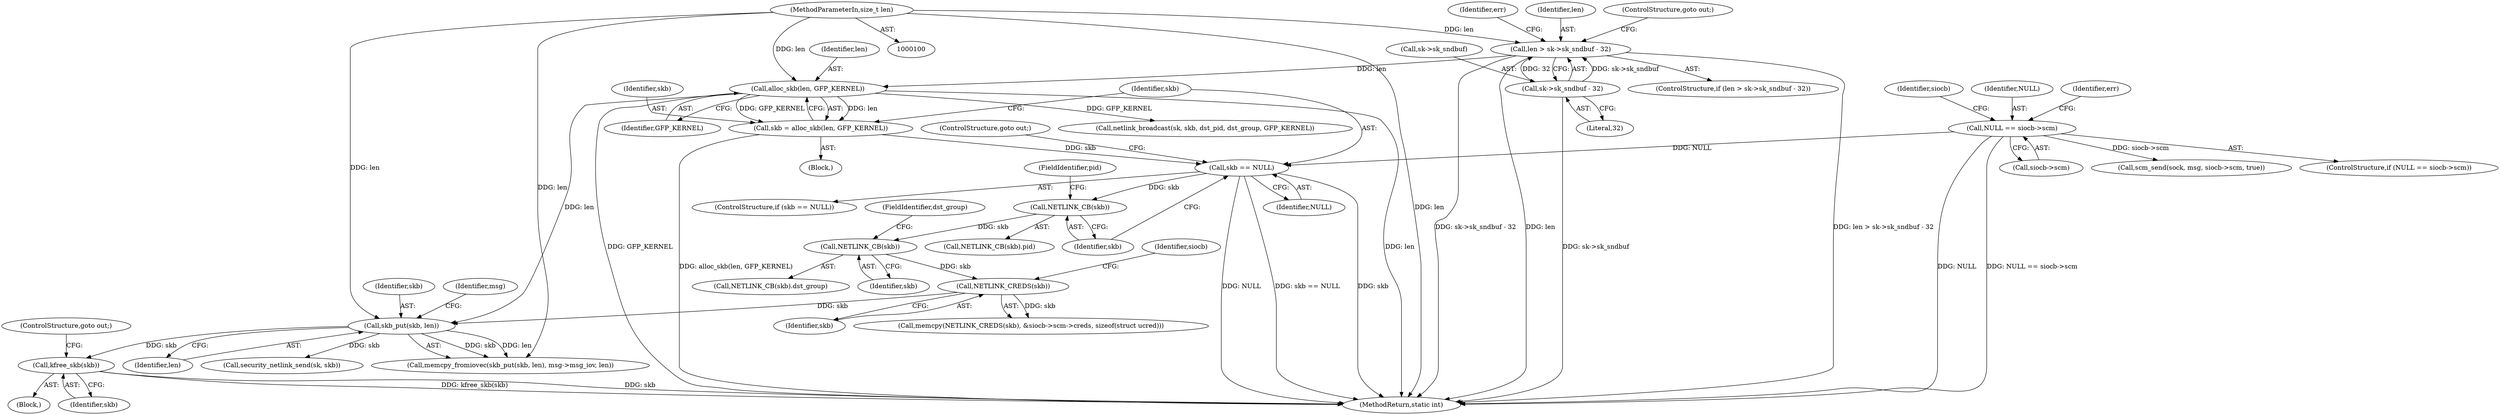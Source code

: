 digraph "0_linux_20e1db19db5d6b9e4e83021595eab0dc8f107bef_0@pointer" {
"1000301" [label="(Call,kfree_skb(skb))"];
"1000293" [label="(Call,skb_put(skb, len))"];
"1000277" [label="(Call,NETLINK_CREDS(skb))"];
"1000272" [label="(Call,NETLINK_CB(skb))"];
"1000264" [label="(Call,NETLINK_CB(skb))"];
"1000258" [label="(Call,skb == NULL)"];
"1000252" [label="(Call,skb = alloc_skb(len, GFP_KERNEL))"];
"1000254" [label="(Call,alloc_skb(len, GFP_KERNEL))"];
"1000240" [label="(Call,len > sk->sk_sndbuf - 32)"];
"1000104" [label="(MethodParameterIn,size_t len)"];
"1000242" [label="(Call,sk->sk_sndbuf - 32)"];
"1000143" [label="(Call,NULL == siocb->scm)"];
"1000278" [label="(Identifier,skb)"];
"1000297" [label="(Identifier,msg)"];
"1000323" [label="(Call,netlink_broadcast(sk, skb, dst_pid, dst_group, GFP_KERNEL))"];
"1000347" [label="(MethodReturn,static int)"];
"1000260" [label="(Identifier,NULL)"];
"1000272" [label="(Call,NETLINK_CB(skb))"];
"1000263" [label="(Call,NETLINK_CB(skb).pid)"];
"1000256" [label="(Identifier,GFP_KERNEL)"];
"1000243" [label="(Call,sk->sk_sndbuf)"];
"1000155" [label="(Identifier,err)"];
"1000104" [label="(MethodParameterIn,size_t len)"];
"1000145" [label="(Call,siocb->scm)"];
"1000156" [label="(Call,scm_send(sock, msg, siocb->scm, true))"];
"1000255" [label="(Identifier,len)"];
"1000292" [label="(Call,memcpy_fromiovec(skb_put(skb, len), msg->msg_iov, len))"];
"1000246" [label="(Literal,32)"];
"1000294" [label="(Identifier,skb)"];
"1000264" [label="(Call,NETLINK_CB(skb))"];
"1000265" [label="(Identifier,skb)"];
"1000295" [label="(Identifier,len)"];
"1000259" [label="(Identifier,skb)"];
"1000257" [label="(ControlStructure,if (skb == NULL))"];
"1000261" [label="(ControlStructure,goto out;)"];
"1000258" [label="(Call,skb == NULL)"];
"1000302" [label="(Identifier,skb)"];
"1000276" [label="(Call,memcpy(NETLINK_CREDS(skb), &siocb->scm->creds, sizeof(struct ucred)))"];
"1000301" [label="(Call,kfree_skb(skb))"];
"1000303" [label="(ControlStructure,goto out;)"];
"1000293" [label="(Call,skb_put(skb, len))"];
"1000306" [label="(Call,security_netlink_send(sk, skb))"];
"1000105" [label="(Block,)"];
"1000273" [label="(Identifier,skb)"];
"1000241" [label="(Identifier,len)"];
"1000240" [label="(Call,len > sk->sk_sndbuf - 32)"];
"1000253" [label="(Identifier,skb)"];
"1000242" [label="(Call,sk->sk_sndbuf - 32)"];
"1000266" [label="(FieldIdentifier,pid)"];
"1000277" [label="(Call,NETLINK_CREDS(skb))"];
"1000142" [label="(ControlStructure,if (NULL == siocb->scm))"];
"1000300" [label="(Block,)"];
"1000143" [label="(Call,NULL == siocb->scm)"];
"1000247" [label="(ControlStructure,goto out;)"];
"1000249" [label="(Identifier,err)"];
"1000271" [label="(Call,NETLINK_CB(skb).dst_group)"];
"1000239" [label="(ControlStructure,if (len > sk->sk_sndbuf - 32))"];
"1000150" [label="(Identifier,siocb)"];
"1000252" [label="(Call,skb = alloc_skb(len, GFP_KERNEL))"];
"1000254" [label="(Call,alloc_skb(len, GFP_KERNEL))"];
"1000274" [label="(FieldIdentifier,dst_group)"];
"1000144" [label="(Identifier,NULL)"];
"1000282" [label="(Identifier,siocb)"];
"1000301" -> "1000300"  [label="AST: "];
"1000301" -> "1000302"  [label="CFG: "];
"1000302" -> "1000301"  [label="AST: "];
"1000303" -> "1000301"  [label="CFG: "];
"1000301" -> "1000347"  [label="DDG: kfree_skb(skb)"];
"1000301" -> "1000347"  [label="DDG: skb"];
"1000293" -> "1000301"  [label="DDG: skb"];
"1000293" -> "1000292"  [label="AST: "];
"1000293" -> "1000295"  [label="CFG: "];
"1000294" -> "1000293"  [label="AST: "];
"1000295" -> "1000293"  [label="AST: "];
"1000297" -> "1000293"  [label="CFG: "];
"1000293" -> "1000292"  [label="DDG: skb"];
"1000293" -> "1000292"  [label="DDG: len"];
"1000277" -> "1000293"  [label="DDG: skb"];
"1000254" -> "1000293"  [label="DDG: len"];
"1000104" -> "1000293"  [label="DDG: len"];
"1000293" -> "1000306"  [label="DDG: skb"];
"1000277" -> "1000276"  [label="AST: "];
"1000277" -> "1000278"  [label="CFG: "];
"1000278" -> "1000277"  [label="AST: "];
"1000282" -> "1000277"  [label="CFG: "];
"1000277" -> "1000276"  [label="DDG: skb"];
"1000272" -> "1000277"  [label="DDG: skb"];
"1000272" -> "1000271"  [label="AST: "];
"1000272" -> "1000273"  [label="CFG: "];
"1000273" -> "1000272"  [label="AST: "];
"1000274" -> "1000272"  [label="CFG: "];
"1000264" -> "1000272"  [label="DDG: skb"];
"1000264" -> "1000263"  [label="AST: "];
"1000264" -> "1000265"  [label="CFG: "];
"1000265" -> "1000264"  [label="AST: "];
"1000266" -> "1000264"  [label="CFG: "];
"1000258" -> "1000264"  [label="DDG: skb"];
"1000258" -> "1000257"  [label="AST: "];
"1000258" -> "1000260"  [label="CFG: "];
"1000259" -> "1000258"  [label="AST: "];
"1000260" -> "1000258"  [label="AST: "];
"1000261" -> "1000258"  [label="CFG: "];
"1000265" -> "1000258"  [label="CFG: "];
"1000258" -> "1000347"  [label="DDG: skb"];
"1000258" -> "1000347"  [label="DDG: NULL"];
"1000258" -> "1000347"  [label="DDG: skb == NULL"];
"1000252" -> "1000258"  [label="DDG: skb"];
"1000143" -> "1000258"  [label="DDG: NULL"];
"1000252" -> "1000105"  [label="AST: "];
"1000252" -> "1000254"  [label="CFG: "];
"1000253" -> "1000252"  [label="AST: "];
"1000254" -> "1000252"  [label="AST: "];
"1000259" -> "1000252"  [label="CFG: "];
"1000252" -> "1000347"  [label="DDG: alloc_skb(len, GFP_KERNEL)"];
"1000254" -> "1000252"  [label="DDG: len"];
"1000254" -> "1000252"  [label="DDG: GFP_KERNEL"];
"1000254" -> "1000256"  [label="CFG: "];
"1000255" -> "1000254"  [label="AST: "];
"1000256" -> "1000254"  [label="AST: "];
"1000254" -> "1000347"  [label="DDG: len"];
"1000254" -> "1000347"  [label="DDG: GFP_KERNEL"];
"1000240" -> "1000254"  [label="DDG: len"];
"1000104" -> "1000254"  [label="DDG: len"];
"1000254" -> "1000323"  [label="DDG: GFP_KERNEL"];
"1000240" -> "1000239"  [label="AST: "];
"1000240" -> "1000242"  [label="CFG: "];
"1000241" -> "1000240"  [label="AST: "];
"1000242" -> "1000240"  [label="AST: "];
"1000247" -> "1000240"  [label="CFG: "];
"1000249" -> "1000240"  [label="CFG: "];
"1000240" -> "1000347"  [label="DDG: len > sk->sk_sndbuf - 32"];
"1000240" -> "1000347"  [label="DDG: sk->sk_sndbuf - 32"];
"1000240" -> "1000347"  [label="DDG: len"];
"1000104" -> "1000240"  [label="DDG: len"];
"1000242" -> "1000240"  [label="DDG: sk->sk_sndbuf"];
"1000242" -> "1000240"  [label="DDG: 32"];
"1000104" -> "1000100"  [label="AST: "];
"1000104" -> "1000347"  [label="DDG: len"];
"1000104" -> "1000292"  [label="DDG: len"];
"1000242" -> "1000246"  [label="CFG: "];
"1000243" -> "1000242"  [label="AST: "];
"1000246" -> "1000242"  [label="AST: "];
"1000242" -> "1000347"  [label="DDG: sk->sk_sndbuf"];
"1000143" -> "1000142"  [label="AST: "];
"1000143" -> "1000145"  [label="CFG: "];
"1000144" -> "1000143"  [label="AST: "];
"1000145" -> "1000143"  [label="AST: "];
"1000150" -> "1000143"  [label="CFG: "];
"1000155" -> "1000143"  [label="CFG: "];
"1000143" -> "1000347"  [label="DDG: NULL"];
"1000143" -> "1000347"  [label="DDG: NULL == siocb->scm"];
"1000143" -> "1000156"  [label="DDG: siocb->scm"];
}
